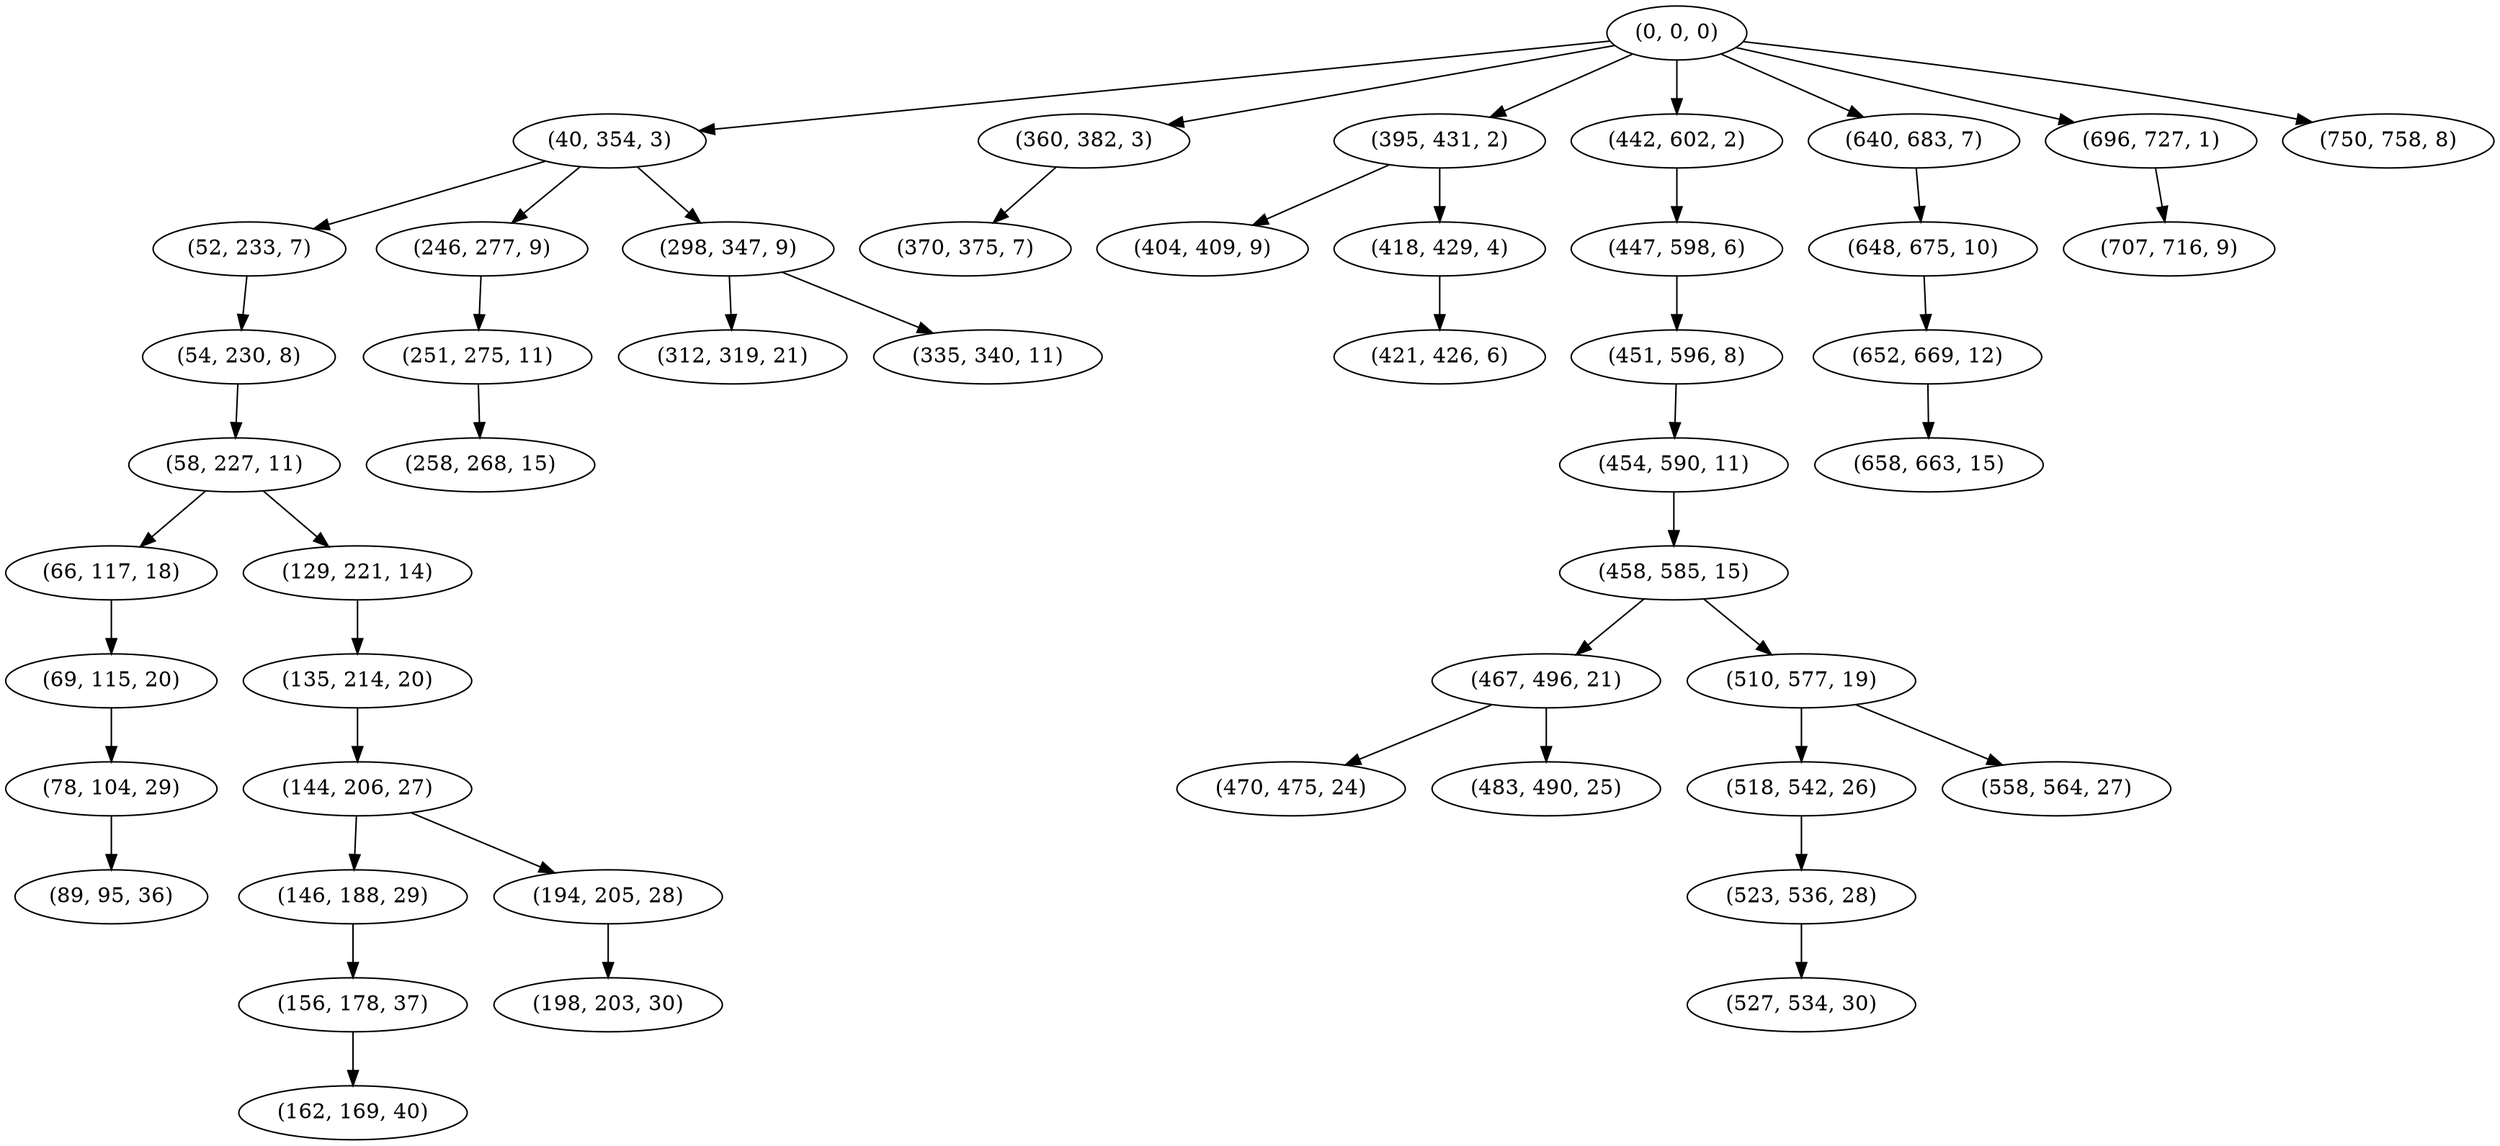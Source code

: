 digraph tree {
    "(0, 0, 0)";
    "(40, 354, 3)";
    "(52, 233, 7)";
    "(54, 230, 8)";
    "(58, 227, 11)";
    "(66, 117, 18)";
    "(69, 115, 20)";
    "(78, 104, 29)";
    "(89, 95, 36)";
    "(129, 221, 14)";
    "(135, 214, 20)";
    "(144, 206, 27)";
    "(146, 188, 29)";
    "(156, 178, 37)";
    "(162, 169, 40)";
    "(194, 205, 28)";
    "(198, 203, 30)";
    "(246, 277, 9)";
    "(251, 275, 11)";
    "(258, 268, 15)";
    "(298, 347, 9)";
    "(312, 319, 21)";
    "(335, 340, 11)";
    "(360, 382, 3)";
    "(370, 375, 7)";
    "(395, 431, 2)";
    "(404, 409, 9)";
    "(418, 429, 4)";
    "(421, 426, 6)";
    "(442, 602, 2)";
    "(447, 598, 6)";
    "(451, 596, 8)";
    "(454, 590, 11)";
    "(458, 585, 15)";
    "(467, 496, 21)";
    "(470, 475, 24)";
    "(483, 490, 25)";
    "(510, 577, 19)";
    "(518, 542, 26)";
    "(523, 536, 28)";
    "(527, 534, 30)";
    "(558, 564, 27)";
    "(640, 683, 7)";
    "(648, 675, 10)";
    "(652, 669, 12)";
    "(658, 663, 15)";
    "(696, 727, 1)";
    "(707, 716, 9)";
    "(750, 758, 8)";
    "(0, 0, 0)" -> "(40, 354, 3)";
    "(0, 0, 0)" -> "(360, 382, 3)";
    "(0, 0, 0)" -> "(395, 431, 2)";
    "(0, 0, 0)" -> "(442, 602, 2)";
    "(0, 0, 0)" -> "(640, 683, 7)";
    "(0, 0, 0)" -> "(696, 727, 1)";
    "(0, 0, 0)" -> "(750, 758, 8)";
    "(40, 354, 3)" -> "(52, 233, 7)";
    "(40, 354, 3)" -> "(246, 277, 9)";
    "(40, 354, 3)" -> "(298, 347, 9)";
    "(52, 233, 7)" -> "(54, 230, 8)";
    "(54, 230, 8)" -> "(58, 227, 11)";
    "(58, 227, 11)" -> "(66, 117, 18)";
    "(58, 227, 11)" -> "(129, 221, 14)";
    "(66, 117, 18)" -> "(69, 115, 20)";
    "(69, 115, 20)" -> "(78, 104, 29)";
    "(78, 104, 29)" -> "(89, 95, 36)";
    "(129, 221, 14)" -> "(135, 214, 20)";
    "(135, 214, 20)" -> "(144, 206, 27)";
    "(144, 206, 27)" -> "(146, 188, 29)";
    "(144, 206, 27)" -> "(194, 205, 28)";
    "(146, 188, 29)" -> "(156, 178, 37)";
    "(156, 178, 37)" -> "(162, 169, 40)";
    "(194, 205, 28)" -> "(198, 203, 30)";
    "(246, 277, 9)" -> "(251, 275, 11)";
    "(251, 275, 11)" -> "(258, 268, 15)";
    "(298, 347, 9)" -> "(312, 319, 21)";
    "(298, 347, 9)" -> "(335, 340, 11)";
    "(360, 382, 3)" -> "(370, 375, 7)";
    "(395, 431, 2)" -> "(404, 409, 9)";
    "(395, 431, 2)" -> "(418, 429, 4)";
    "(418, 429, 4)" -> "(421, 426, 6)";
    "(442, 602, 2)" -> "(447, 598, 6)";
    "(447, 598, 6)" -> "(451, 596, 8)";
    "(451, 596, 8)" -> "(454, 590, 11)";
    "(454, 590, 11)" -> "(458, 585, 15)";
    "(458, 585, 15)" -> "(467, 496, 21)";
    "(458, 585, 15)" -> "(510, 577, 19)";
    "(467, 496, 21)" -> "(470, 475, 24)";
    "(467, 496, 21)" -> "(483, 490, 25)";
    "(510, 577, 19)" -> "(518, 542, 26)";
    "(510, 577, 19)" -> "(558, 564, 27)";
    "(518, 542, 26)" -> "(523, 536, 28)";
    "(523, 536, 28)" -> "(527, 534, 30)";
    "(640, 683, 7)" -> "(648, 675, 10)";
    "(648, 675, 10)" -> "(652, 669, 12)";
    "(652, 669, 12)" -> "(658, 663, 15)";
    "(696, 727, 1)" -> "(707, 716, 9)";
}
